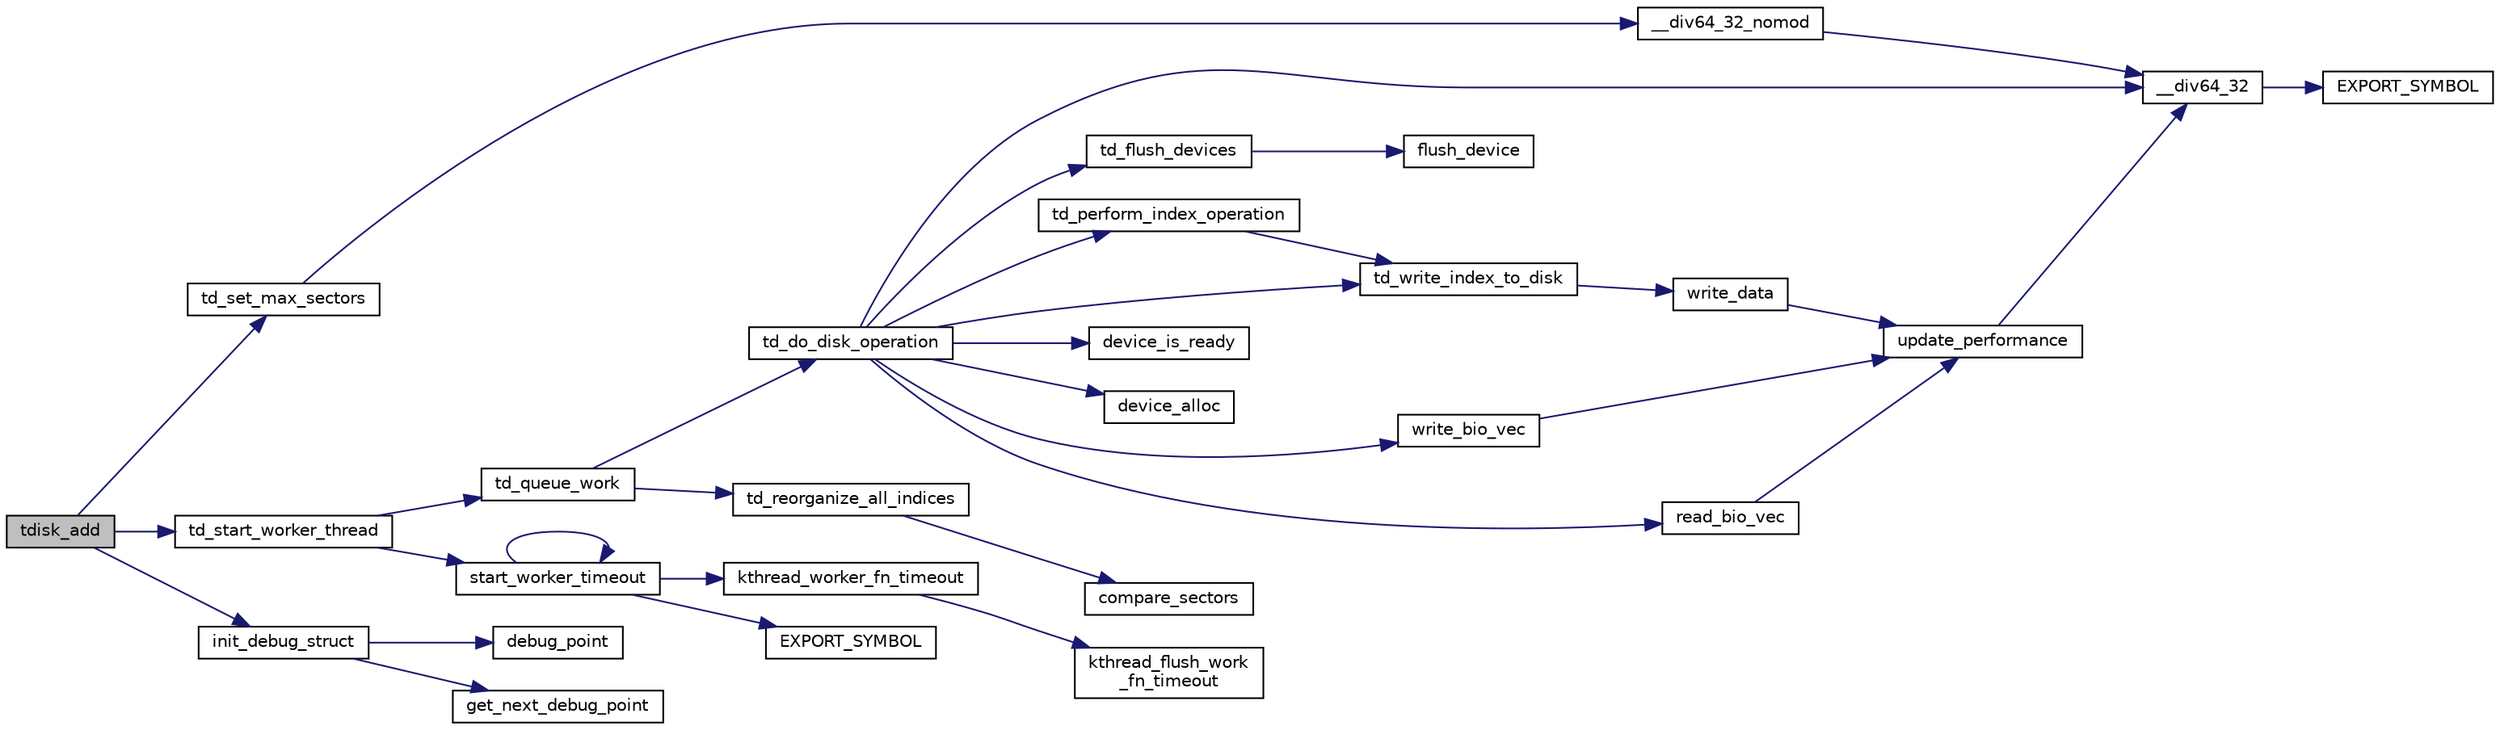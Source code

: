 digraph "tdisk_add"
{
  edge [fontname="Helvetica",fontsize="10",labelfontname="Helvetica",labelfontsize="10"];
  node [fontname="Helvetica",fontsize="10",shape=record];
  rankdir="LR";
  Node1 [label="tdisk_add",height=0.2,width=0.4,color="black", fillcolor="grey75", style="filled", fontcolor="black"];
  Node1 -> Node2 [color="midnightblue",fontsize="10",style="solid",fontname="Helvetica"];
  Node2 [label="td_set_max_sectors",height=0.2,width=0.4,color="black", fillcolor="white", style="filled",URL="$tdisk_8c.html#ae660b62d97f779b17ec9cf9341f99aa2",tooltip="This function is used to resize the sector indices. "];
  Node2 -> Node3 [color="midnightblue",fontsize="10",style="solid",fontname="Helvetica"];
  Node3 [label="__div64_32_nomod",height=0.2,width=0.4,color="black", fillcolor="white", style="filled",URL="$helpers_8h.html#a30e8683972fa03c8b2d7293f277f7b67",tooltip="This function simply returns the division result of the numbers and omits the mod. "];
  Node3 -> Node4 [color="midnightblue",fontsize="10",style="solid",fontname="Helvetica"];
  Node4 [label="__div64_32",height=0.2,width=0.4,color="black", fillcolor="white", style="filled",URL="$helpers_8c.html#aff7dbb9c60a4d1c2a3648918d7d083e6"];
  Node4 -> Node5 [color="midnightblue",fontsize="10",style="solid",fontname="Helvetica"];
  Node5 [label="EXPORT_SYMBOL",height=0.2,width=0.4,color="black", fillcolor="white", style="filled",URL="$helpers_8c.html#a6b260ca72a53d15fc7e64d9b70d46d96"];
  Node1 -> Node6 [color="midnightblue",fontsize="10",style="solid",fontname="Helvetica"];
  Node6 [label="td_start_worker_thread",height=0.2,width=0.4,color="black", fillcolor="white", style="filled",URL="$tdisk_8c.html#a024a1e7b7f78593a99cb43ce8d1402c8",tooltip="This is just a hack in case the kernel was compiled with CONFIG_DEBUG_LOCK_ALLOC. ..."];
  Node6 -> Node7 [color="midnightblue",fontsize="10",style="solid",fontname="Helvetica"];
  Node7 [label="td_queue_work",height=0.2,width=0.4,color="black", fillcolor="white", style="filled",URL="$tdisk_8c.html#a1ac1c2ec899d11e9f93e8d94ae33faff",tooltip="This is the actual worker function which is called by the worker thread. "];
  Node7 -> Node8 [color="midnightblue",fontsize="10",style="solid",fontname="Helvetica"];
  Node8 [label="td_do_disk_operation",height=0.2,width=0.4,color="black", fillcolor="white", style="filled",URL="$tdisk_8c.html#aa3d78e85e0eb26deae43a19adc91413e",tooltip="This function does the actual device operations. "];
  Node8 -> Node9 [color="midnightblue",fontsize="10",style="solid",fontname="Helvetica"];
  Node9 [label="td_flush_devices",height=0.2,width=0.4,color="black", fillcolor="white", style="filled",URL="$tdisk_8c.html#ab2ac2de6430027382248318b34364d2b",tooltip="Flushes the underlying devices of the tDisk. "];
  Node9 -> Node10 [color="midnightblue",fontsize="10",style="solid",fontname="Helvetica"];
  Node10 [label="flush_device",height=0.2,width=0.4,color="black", fillcolor="white", style="filled",URL="$tdisk__device__operations_8h.html#a0637c1cf3cedbdcd2dfeb4c93907cf14",tooltip="Generic function that flushes a device. "];
  Node8 -> Node4 [color="midnightblue",fontsize="10",style="solid",fontname="Helvetica"];
  Node8 -> Node11 [color="midnightblue",fontsize="10",style="solid",fontname="Helvetica"];
  Node11 [label="td_perform_index_operation",height=0.2,width=0.4,color="black", fillcolor="white", style="filled",URL="$tdisk_8c.html#a1050db79753eb77efec01765efd1e66f",tooltip="Performs the given index operation. "];
  Node11 -> Node12 [color="midnightblue",fontsize="10",style="solid",fontname="Helvetica"];
  Node12 [label="td_write_index_to_disk",height=0.2,width=0.4,color="black", fillcolor="white", style="filled",URL="$tdisk_8c.html#a97861b5c4ef4f2807d29ef1f1c74fe64",tooltip="Writes the given sector index to the given internal device. "];
  Node12 -> Node13 [color="midnightblue",fontsize="10",style="solid",fontname="Helvetica"];
  Node13 [label="write_data",height=0.2,width=0.4,color="black", fillcolor="white", style="filled",URL="$tdisk__device__operations_8h.html#a7416ee55b81815dc405f452977f280f1",tooltip="tDisk Driver "];
  Node13 -> Node14 [color="midnightblue",fontsize="10",style="solid",fontname="Helvetica"];
  Node14 [label="update_performance",height=0.2,width=0.4,color="black", fillcolor="white", style="filled",URL="$tdisk__performance_8h.html#ae00201ef33f2b28f394b7e60f29f1452",tooltip="This function updates the performance data of the given performacen data. "];
  Node14 -> Node4 [color="midnightblue",fontsize="10",style="solid",fontname="Helvetica"];
  Node8 -> Node12 [color="midnightblue",fontsize="10",style="solid",fontname="Helvetica"];
  Node8 -> Node15 [color="midnightblue",fontsize="10",style="solid",fontname="Helvetica"];
  Node15 [label="device_is_ready",height=0.2,width=0.4,color="black", fillcolor="white", style="filled",URL="$tdisk__device__operations_8h.html#a6634c65571b6a9594cb1dad4fd62d95e",tooltip="Generic function that checks if a device is ready or not. "];
  Node8 -> Node16 [color="midnightblue",fontsize="10",style="solid",fontname="Helvetica"];
  Node16 [label="device_alloc",height=0.2,width=0.4,color="black", fillcolor="white", style="filled",URL="$tdisk__device__operations_8h.html#afd71ce89b7266b5ec95db67cca456e70",tooltip="Generic function that allocs space on a device. "];
  Node8 -> Node17 [color="midnightblue",fontsize="10",style="solid",fontname="Helvetica"];
  Node17 [label="write_bio_vec",height=0.2,width=0.4,color="black", fillcolor="white", style="filled",URL="$tdisk__device__operations_8h.html#a29930d5031aca4da37a5d1bf41a7e55f",tooltip="Generic function that writes a bio_vec to a device. "];
  Node17 -> Node14 [color="midnightblue",fontsize="10",style="solid",fontname="Helvetica"];
  Node8 -> Node18 [color="midnightblue",fontsize="10",style="solid",fontname="Helvetica"];
  Node18 [label="read_bio_vec",height=0.2,width=0.4,color="black", fillcolor="white", style="filled",URL="$tdisk__device__operations_8h.html#a1efd2d4f27fce5d5f531ca6740da6421",tooltip="Generic function that reads a bio_vec from a device. "];
  Node18 -> Node14 [color="midnightblue",fontsize="10",style="solid",fontname="Helvetica"];
  Node7 -> Node19 [color="midnightblue",fontsize="10",style="solid",fontname="Helvetica"];
  Node19 [label="td_reorganize_all_indices",height=0.2,width=0.4,color="black", fillcolor="white", style="filled",URL="$tdisk_8c.html#ac7c9f870d85abfae3b133fed4eca5de5",tooltip="This function sorts all the sector indices This is useful at the loading time. "];
  Node19 -> Node20 [color="midnightblue",fontsize="10",style="solid",fontname="Helvetica"];
  Node20 [label="compare_sectors",height=0.2,width=0.4,color="black", fillcolor="white", style="filled",URL="$tdisk_8c.html#abdc38fdf61e493959217022373ff7390"];
  Node6 -> Node21 [color="midnightblue",fontsize="10",style="solid",fontname="Helvetica"];
  Node21 [label="start_worker_timeout",height=0.2,width=0.4,color="black", fillcolor="white", style="filled",URL="$worker__timeout_8c.html#a3e91f40215229e96969d238f7586d6b6",tooltip="This function is used to initialize the timeout worker. "];
  Node21 -> Node22 [color="midnightblue",fontsize="10",style="solid",fontname="Helvetica"];
  Node22 [label="kthread_worker_fn_timeout",height=0.2,width=0.4,color="black", fillcolor="white", style="filled",URL="$worker__timeout_8c.html#aeeaf145beeced418bedd6922339af97c",tooltip="This function is more or less copied from the linux kernel version except that it is able to wake up ..."];
  Node22 -> Node23 [color="midnightblue",fontsize="10",style="solid",fontname="Helvetica"];
  Node23 [label="kthread_flush_work\l_fn_timeout",height=0.2,width=0.4,color="black", fillcolor="white", style="filled",URL="$worker__timeout_8c.html#a9cb5d7f5650cedfe0249a116d574ed76",tooltip="This function is called for the flush work. "];
  Node21 -> Node24 [color="midnightblue",fontsize="10",style="solid",fontname="Helvetica"];
  Node24 [label="EXPORT_SYMBOL",height=0.2,width=0.4,color="black", fillcolor="white", style="filled",URL="$worker__timeout_8c.html#a62b9c89dd0ee9cfa04c1b1eabd734db9"];
  Node21 -> Node21 [color="midnightblue",fontsize="10",style="solid",fontname="Helvetica"];
  Node1 -> Node25 [color="midnightblue",fontsize="10",style="solid",fontname="Helvetica"];
  Node25 [label="init_debug_struct",height=0.2,width=0.4,color="black", fillcolor="white", style="filled",URL="$tdisk__debug_8h.html#a9c90c413b7c60e2b2604351efadf7d7f",tooltip="Initializes a debug struct. "];
  Node25 -> Node26 [color="midnightblue",fontsize="10",style="solid",fontname="Helvetica"];
  Node26 [label="debug_point",height=0.2,width=0.4,color="black", fillcolor="white", style="filled",URL="$tdisk__debug_8h.html#a5826094d489fbe2ae739a8d271bdf62a",tooltip="This function is called by the DEBUG_POINT macro. "];
  Node25 -> Node27 [color="midnightblue",fontsize="10",style="solid",fontname="Helvetica"];
  Node27 [label="get_next_debug_point",height=0.2,width=0.4,color="black", fillcolor="white", style="filled",URL="$tdisk__debug_8h.html#a6d486f45c45f8974a643d740ffee05ed",tooltip="Retrieves the next debug info. "];
}
